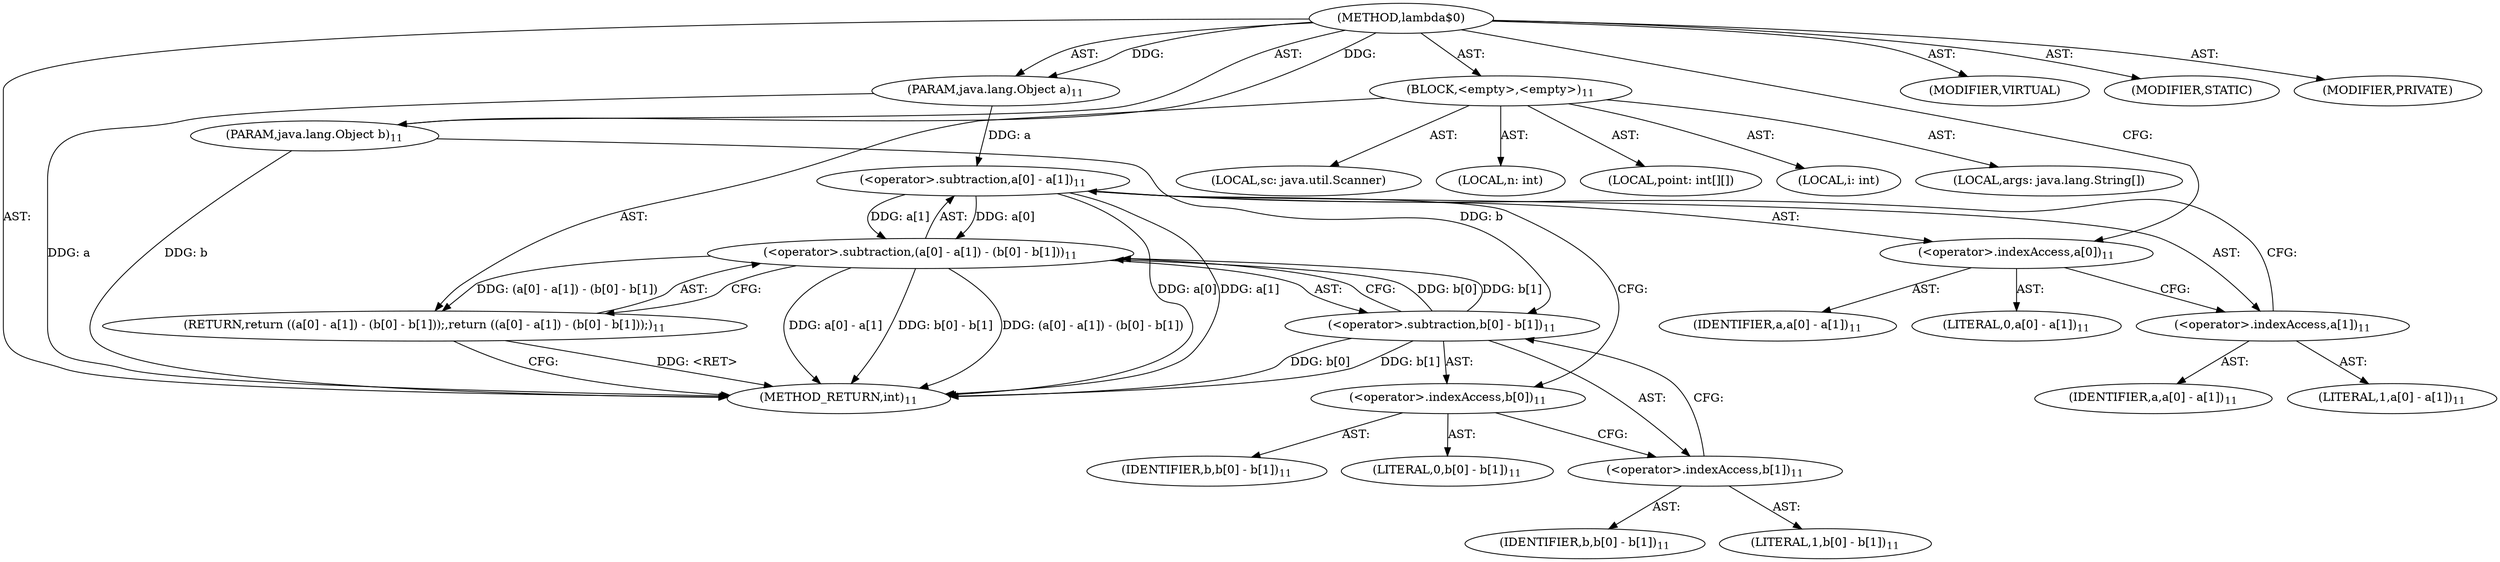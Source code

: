 digraph "lambda$0" {  
"182" [label = <(METHOD,lambda$0)> ]
"183" [label = <(PARAM,java.lang.Object a)<SUB>11</SUB>> ]
"184" [label = <(PARAM,java.lang.Object b)<SUB>11</SUB>> ]
"185" [label = <(BLOCK,&lt;empty&gt;,&lt;empty&gt;)<SUB>11</SUB>> ]
"186" [label = <(LOCAL,sc: java.util.Scanner)> ]
"187" [label = <(LOCAL,n: int)> ]
"188" [label = <(LOCAL,point: int[][])> ]
"189" [label = <(LOCAL,i: int)> ]
"190" [label = <(LOCAL,args: java.lang.String[])> ]
"191" [label = <(RETURN,return ((a[0] - a[1]) - (b[0] - b[1]));,return ((a[0] - a[1]) - (b[0] - b[1]));)<SUB>11</SUB>> ]
"192" [label = <(&lt;operator&gt;.subtraction,(a[0] - a[1]) - (b[0] - b[1]))<SUB>11</SUB>> ]
"193" [label = <(&lt;operator&gt;.subtraction,a[0] - a[1])<SUB>11</SUB>> ]
"194" [label = <(&lt;operator&gt;.indexAccess,a[0])<SUB>11</SUB>> ]
"195" [label = <(IDENTIFIER,a,a[0] - a[1])<SUB>11</SUB>> ]
"196" [label = <(LITERAL,0,a[0] - a[1])<SUB>11</SUB>> ]
"197" [label = <(&lt;operator&gt;.indexAccess,a[1])<SUB>11</SUB>> ]
"198" [label = <(IDENTIFIER,a,a[0] - a[1])<SUB>11</SUB>> ]
"199" [label = <(LITERAL,1,a[0] - a[1])<SUB>11</SUB>> ]
"200" [label = <(&lt;operator&gt;.subtraction,b[0] - b[1])<SUB>11</SUB>> ]
"201" [label = <(&lt;operator&gt;.indexAccess,b[0])<SUB>11</SUB>> ]
"202" [label = <(IDENTIFIER,b,b[0] - b[1])<SUB>11</SUB>> ]
"203" [label = <(LITERAL,0,b[0] - b[1])<SUB>11</SUB>> ]
"204" [label = <(&lt;operator&gt;.indexAccess,b[1])<SUB>11</SUB>> ]
"205" [label = <(IDENTIFIER,b,b[0] - b[1])<SUB>11</SUB>> ]
"206" [label = <(LITERAL,1,b[0] - b[1])<SUB>11</SUB>> ]
"207" [label = <(METHOD_RETURN,int)<SUB>11</SUB>> ]
"208" [label = <(MODIFIER,VIRTUAL)> ]
"209" [label = <(MODIFIER,STATIC)> ]
"210" [label = <(MODIFIER,PRIVATE)> ]
  "182" -> "183"  [ label = "AST: "] 
  "182" -> "184"  [ label = "AST: "] 
  "182" -> "185"  [ label = "AST: "] 
  "182" -> "207"  [ label = "AST: "] 
  "182" -> "208"  [ label = "AST: "] 
  "182" -> "209"  [ label = "AST: "] 
  "182" -> "210"  [ label = "AST: "] 
  "185" -> "186"  [ label = "AST: "] 
  "185" -> "187"  [ label = "AST: "] 
  "185" -> "188"  [ label = "AST: "] 
  "185" -> "189"  [ label = "AST: "] 
  "185" -> "190"  [ label = "AST: "] 
  "185" -> "191"  [ label = "AST: "] 
  "191" -> "192"  [ label = "AST: "] 
  "192" -> "193"  [ label = "AST: "] 
  "192" -> "200"  [ label = "AST: "] 
  "193" -> "194"  [ label = "AST: "] 
  "193" -> "197"  [ label = "AST: "] 
  "194" -> "195"  [ label = "AST: "] 
  "194" -> "196"  [ label = "AST: "] 
  "197" -> "198"  [ label = "AST: "] 
  "197" -> "199"  [ label = "AST: "] 
  "200" -> "201"  [ label = "AST: "] 
  "200" -> "204"  [ label = "AST: "] 
  "201" -> "202"  [ label = "AST: "] 
  "201" -> "203"  [ label = "AST: "] 
  "204" -> "205"  [ label = "AST: "] 
  "204" -> "206"  [ label = "AST: "] 
  "191" -> "207"  [ label = "CFG: "] 
  "192" -> "191"  [ label = "CFG: "] 
  "193" -> "201"  [ label = "CFG: "] 
  "200" -> "192"  [ label = "CFG: "] 
  "194" -> "197"  [ label = "CFG: "] 
  "197" -> "193"  [ label = "CFG: "] 
  "201" -> "204"  [ label = "CFG: "] 
  "204" -> "200"  [ label = "CFG: "] 
  "182" -> "194"  [ label = "CFG: "] 
  "191" -> "207"  [ label = "DDG: &lt;RET&gt;"] 
  "183" -> "207"  [ label = "DDG: a"] 
  "184" -> "207"  [ label = "DDG: b"] 
  "193" -> "207"  [ label = "DDG: a[0]"] 
  "193" -> "207"  [ label = "DDG: a[1]"] 
  "192" -> "207"  [ label = "DDG: a[0] - a[1]"] 
  "200" -> "207"  [ label = "DDG: b[0]"] 
  "200" -> "207"  [ label = "DDG: b[1]"] 
  "192" -> "207"  [ label = "DDG: b[0] - b[1]"] 
  "192" -> "207"  [ label = "DDG: (a[0] - a[1]) - (b[0] - b[1])"] 
  "182" -> "183"  [ label = "DDG: "] 
  "182" -> "184"  [ label = "DDG: "] 
  "192" -> "191"  [ label = "DDG: (a[0] - a[1]) - (b[0] - b[1])"] 
  "193" -> "192"  [ label = "DDG: a[0]"] 
  "193" -> "192"  [ label = "DDG: a[1]"] 
  "200" -> "192"  [ label = "DDG: b[0]"] 
  "200" -> "192"  [ label = "DDG: b[1]"] 
  "183" -> "193"  [ label = "DDG: a"] 
  "184" -> "200"  [ label = "DDG: b"] 
}
